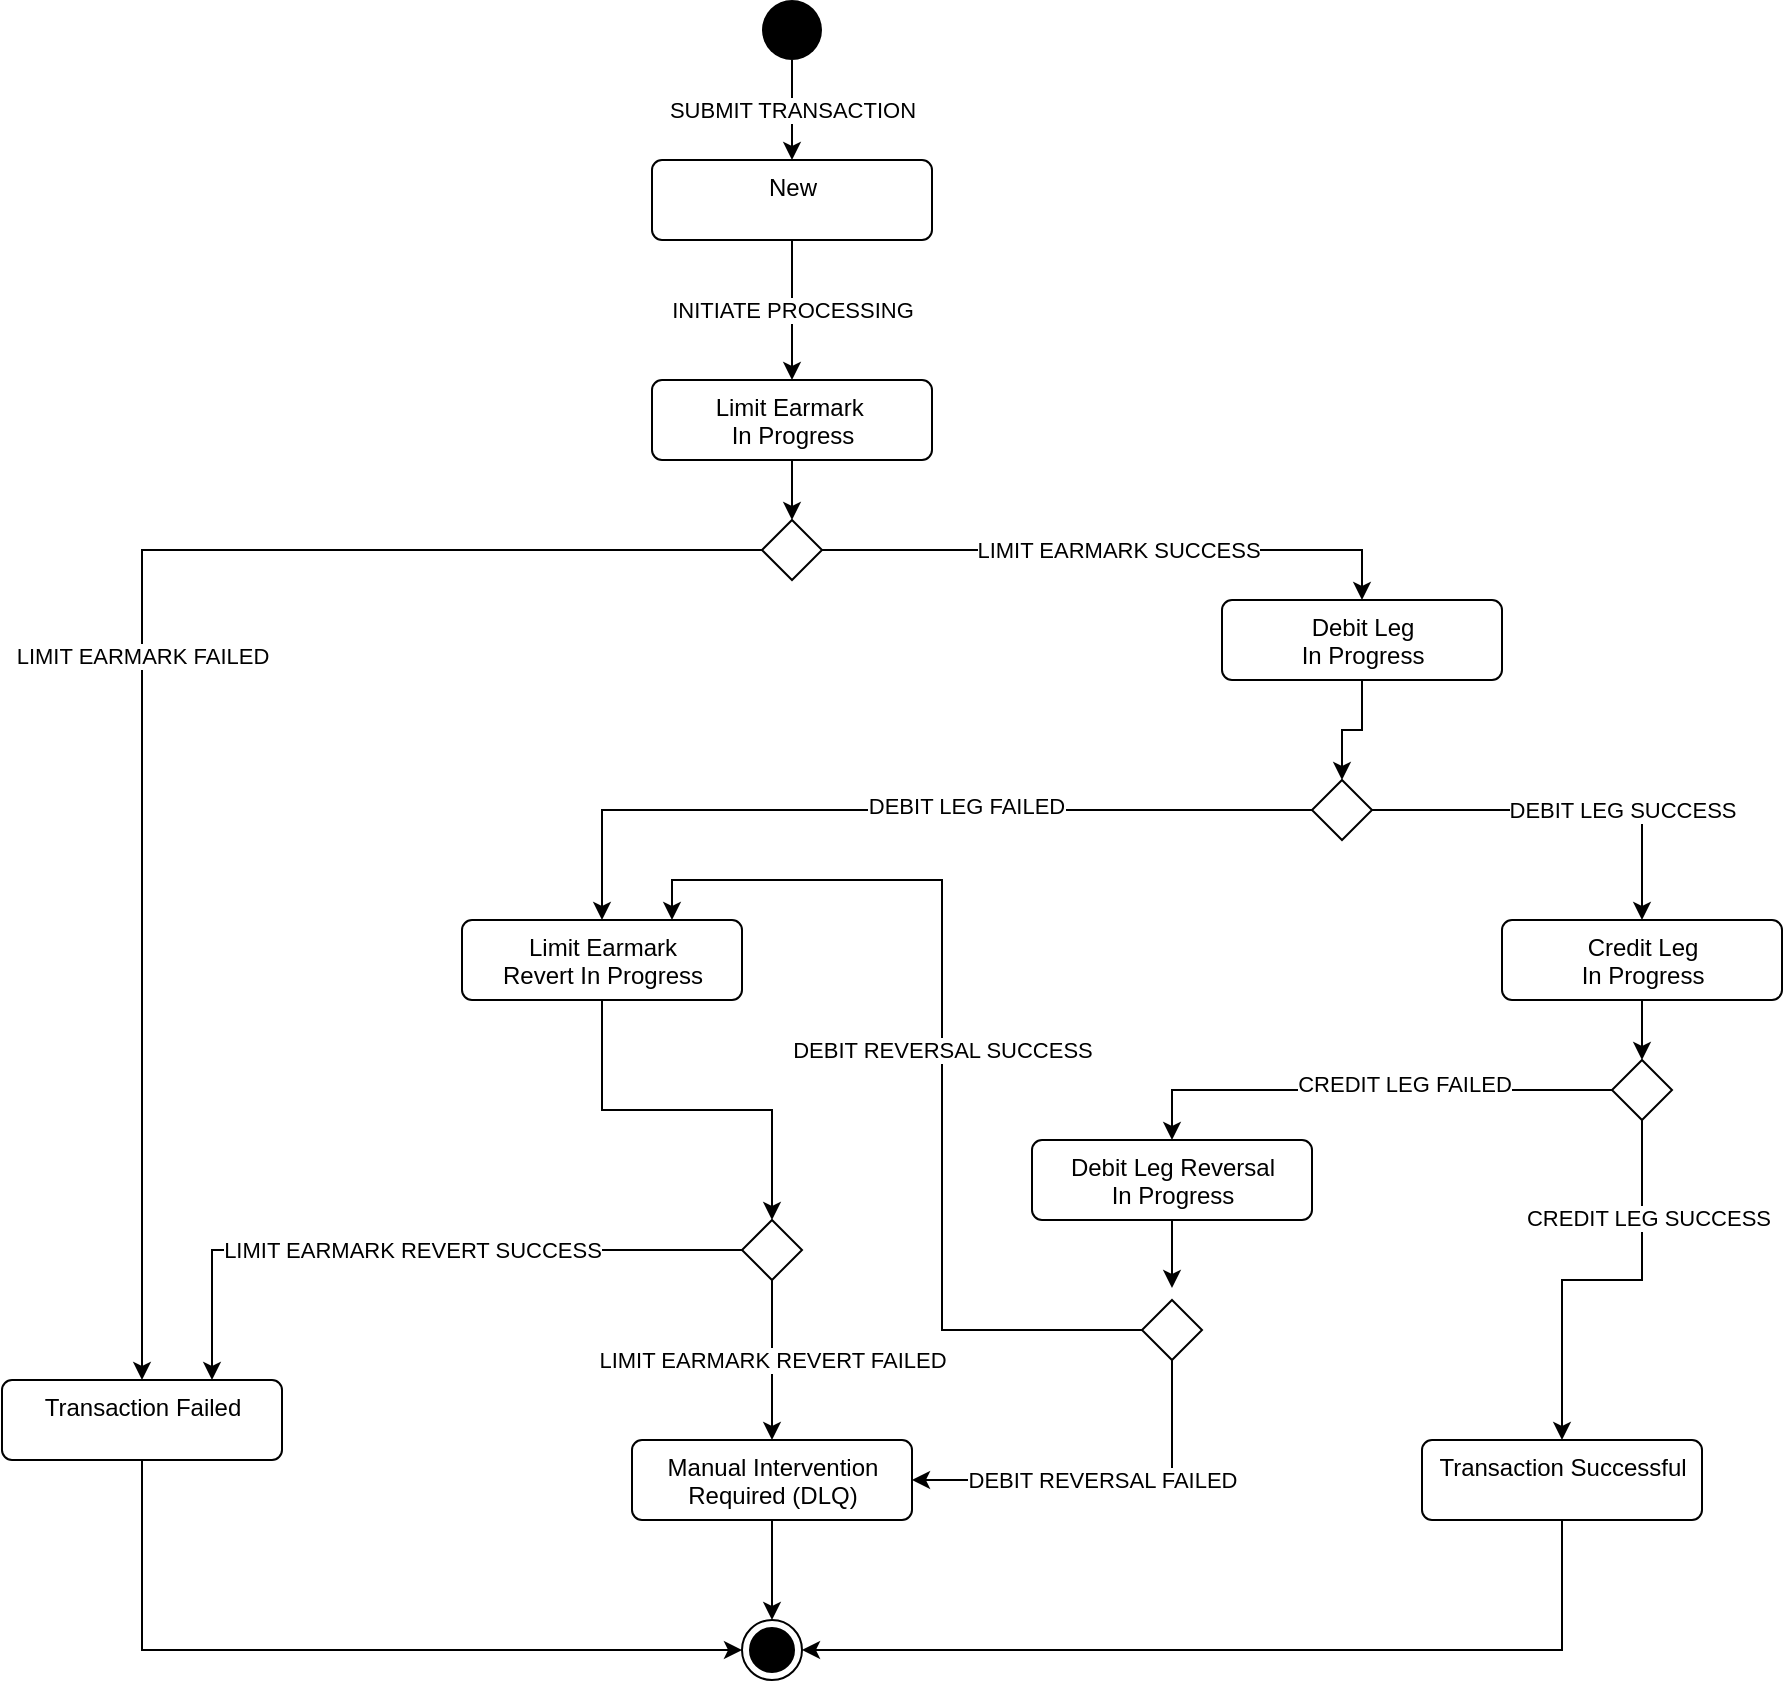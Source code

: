 <mxfile version="22.1.22" type="embed">
  <diagram name="Page-1" id="58cdce13-f638-feb5-8d6f-7d28b1aa9fa0">
    <mxGraphModel dx="1368" dy="775" grid="1" gridSize="10" guides="1" tooltips="1" connect="1" arrows="1" fold="1" page="1" pageScale="1" pageWidth="1100" pageHeight="850" background="#ffffff" math="0" shadow="0">
      <root>
        <mxCell id="0" />
        <mxCell id="1" parent="0" />
        <mxCell id="hhf359HqFBR3hBCcGEcJ-14" value="SUBMIT TRANSACTION" style="edgeStyle=orthogonalEdgeStyle;rounded=0;orthogonalLoop=1;jettySize=auto;html=1;" parent="1" source="hhf359HqFBR3hBCcGEcJ-1" target="hhf359HqFBR3hBCcGEcJ-3" edge="1">
          <mxGeometry relative="1" as="geometry" />
        </mxCell>
        <mxCell id="hhf359HqFBR3hBCcGEcJ-1" value="" style="ellipse;fillColor=#000000;strokeColor=none;" parent="1" vertex="1">
          <mxGeometry x="490" y="20" width="30" height="30" as="geometry" />
        </mxCell>
        <mxCell id="hhf359HqFBR3hBCcGEcJ-2" value="" style="ellipse;html=1;shape=endState;fillColor=#000000;strokeColor=#000000;" parent="1" vertex="1">
          <mxGeometry x="480" y="830" width="30" height="30" as="geometry" />
        </mxCell>
        <mxCell id="hhf359HqFBR3hBCcGEcJ-13" value="INITIATE PROCESSING" style="edgeStyle=orthogonalEdgeStyle;rounded=0;orthogonalLoop=1;jettySize=auto;html=1;" parent="1" source="hhf359HqFBR3hBCcGEcJ-3" target="hhf359HqFBR3hBCcGEcJ-12" edge="1">
          <mxGeometry relative="1" as="geometry" />
        </mxCell>
        <mxCell id="hhf359HqFBR3hBCcGEcJ-3" value="New" style="html=1;align=center;verticalAlign=top;rounded=1;absoluteArcSize=1;arcSize=10;dashed=0;" parent="1" vertex="1">
          <mxGeometry x="435" y="100" width="140" height="40" as="geometry" />
        </mxCell>
        <mxCell id="hhf359HqFBR3hBCcGEcJ-22" value="LIMIT EARMARK FAILED" style="edgeStyle=orthogonalEdgeStyle;rounded=0;orthogonalLoop=1;jettySize=auto;html=1;" parent="1" source="hhf359HqFBR3hBCcGEcJ-11" target="hhf359HqFBR3hBCcGEcJ-16" edge="1">
          <mxGeometry relative="1" as="geometry" />
        </mxCell>
        <mxCell id="hhf359HqFBR3hBCcGEcJ-23" value="LIMIT EARMARK SUCCESS" style="edgeStyle=orthogonalEdgeStyle;rounded=0;orthogonalLoop=1;jettySize=auto;html=1;" parent="1" source="hhf359HqFBR3hBCcGEcJ-11" target="hhf359HqFBR3hBCcGEcJ-21" edge="1">
          <mxGeometry relative="1" as="geometry" />
        </mxCell>
        <mxCell id="hhf359HqFBR3hBCcGEcJ-11" value="" style="rhombus;" parent="1" vertex="1">
          <mxGeometry x="490" y="280" width="30" height="30" as="geometry" />
        </mxCell>
        <mxCell id="hhf359HqFBR3hBCcGEcJ-28" value="" style="edgeStyle=orthogonalEdgeStyle;rounded=0;orthogonalLoop=1;jettySize=auto;html=1;" parent="1" source="hhf359HqFBR3hBCcGEcJ-12" target="hhf359HqFBR3hBCcGEcJ-11" edge="1">
          <mxGeometry relative="1" as="geometry" />
        </mxCell>
        <mxCell id="hhf359HqFBR3hBCcGEcJ-12" value="Limit Earmark&amp;nbsp;&lt;br&gt;In Progress" style="html=1;align=center;verticalAlign=top;rounded=1;absoluteArcSize=1;arcSize=10;dashed=0;" parent="1" vertex="1">
          <mxGeometry x="435" y="210" width="140" height="40" as="geometry" />
        </mxCell>
        <mxCell id="hhf359HqFBR3hBCcGEcJ-27" value="" style="edgeStyle=orthogonalEdgeStyle;rounded=0;orthogonalLoop=1;jettySize=auto;html=1;entryX=0;entryY=0.5;entryDx=0;entryDy=0;exitX=0.5;exitY=1;exitDx=0;exitDy=0;" parent="1" source="hhf359HqFBR3hBCcGEcJ-16" target="hhf359HqFBR3hBCcGEcJ-2" edge="1">
          <mxGeometry relative="1" as="geometry" />
        </mxCell>
        <mxCell id="hhf359HqFBR3hBCcGEcJ-16" value="Transaction Failed" style="html=1;align=center;verticalAlign=top;rounded=1;absoluteArcSize=1;arcSize=10;dashed=0;" parent="1" vertex="1">
          <mxGeometry x="110" y="710" width="140" height="40" as="geometry" />
        </mxCell>
        <mxCell id="hhf359HqFBR3hBCcGEcJ-40" value="" style="edgeStyle=orthogonalEdgeStyle;rounded=0;orthogonalLoop=1;jettySize=auto;html=1;" parent="1" source="hhf359HqFBR3hBCcGEcJ-18" target="hhf359HqFBR3hBCcGEcJ-39" edge="1">
          <mxGeometry relative="1" as="geometry" />
        </mxCell>
        <mxCell id="hhf359HqFBR3hBCcGEcJ-18" value="Credit Leg&lt;br&gt;In Progress" style="html=1;align=center;verticalAlign=top;rounded=1;absoluteArcSize=1;arcSize=10;dashed=0;" parent="1" vertex="1">
          <mxGeometry x="860" y="480" width="140" height="40" as="geometry" />
        </mxCell>
        <mxCell id="hhf359HqFBR3hBCcGEcJ-19" value="Limit Earmark&lt;br&gt;Revert In Progress" style="html=1;align=center;verticalAlign=top;rounded=1;absoluteArcSize=1;arcSize=10;dashed=0;" parent="1" vertex="1">
          <mxGeometry x="340" y="480" width="140" height="40" as="geometry" />
        </mxCell>
        <mxCell id="hhf359HqFBR3hBCcGEcJ-26" value="" style="edgeStyle=orthogonalEdgeStyle;rounded=0;orthogonalLoop=1;jettySize=auto;html=1;" parent="1" source="hhf359HqFBR3hBCcGEcJ-20" target="hhf359HqFBR3hBCcGEcJ-2" edge="1">
          <mxGeometry relative="1" as="geometry" />
        </mxCell>
        <mxCell id="hhf359HqFBR3hBCcGEcJ-20" value="Manual Intervention&lt;br&gt;Required (DLQ)" style="html=1;align=center;verticalAlign=top;rounded=1;absoluteArcSize=1;arcSize=10;dashed=0;" parent="1" vertex="1">
          <mxGeometry x="425" y="740" width="140" height="40" as="geometry" />
        </mxCell>
        <mxCell id="hhf359HqFBR3hBCcGEcJ-32" value="" style="edgeStyle=orthogonalEdgeStyle;rounded=0;orthogonalLoop=1;jettySize=auto;html=1;" parent="1" source="hhf359HqFBR3hBCcGEcJ-21" target="hhf359HqFBR3hBCcGEcJ-31" edge="1">
          <mxGeometry relative="1" as="geometry" />
        </mxCell>
        <mxCell id="hhf359HqFBR3hBCcGEcJ-21" value="Debit Leg&lt;br&gt;In Progress" style="html=1;align=center;verticalAlign=top;rounded=1;absoluteArcSize=1;arcSize=10;dashed=0;" parent="1" vertex="1">
          <mxGeometry x="720" y="320" width="140" height="40" as="geometry" />
        </mxCell>
        <mxCell id="hhf359HqFBR3hBCcGEcJ-33" value="" style="edgeStyle=orthogonalEdgeStyle;rounded=0;orthogonalLoop=1;jettySize=auto;html=1;" parent="1" source="hhf359HqFBR3hBCcGEcJ-31" target="hhf359HqFBR3hBCcGEcJ-19" edge="1">
          <mxGeometry relative="1" as="geometry" />
        </mxCell>
        <mxCell id="hhf359HqFBR3hBCcGEcJ-34" value="DEBIT LEG FAILED" style="edgeLabel;html=1;align=center;verticalAlign=middle;resizable=0;points=[];" parent="hhf359HqFBR3hBCcGEcJ-33" vertex="1" connectable="0">
          <mxGeometry x="-0.157" y="-2" relative="1" as="geometry">
            <mxPoint as="offset" />
          </mxGeometry>
        </mxCell>
        <mxCell id="hhf359HqFBR3hBCcGEcJ-35" value="" style="edgeStyle=orthogonalEdgeStyle;rounded=0;orthogonalLoop=1;jettySize=auto;html=1;" parent="1" source="hhf359HqFBR3hBCcGEcJ-31" target="hhf359HqFBR3hBCcGEcJ-18" edge="1">
          <mxGeometry relative="1" as="geometry" />
        </mxCell>
        <mxCell id="hhf359HqFBR3hBCcGEcJ-37" value="DEBIT LEG SUCCESS" style="edgeLabel;html=1;align=center;verticalAlign=middle;resizable=0;points=[];" parent="hhf359HqFBR3hBCcGEcJ-35" vertex="1" connectable="0">
          <mxGeometry x="-0.168" y="1" relative="1" as="geometry">
            <mxPoint x="46" y="1" as="offset" />
          </mxGeometry>
        </mxCell>
        <mxCell id="hhf359HqFBR3hBCcGEcJ-31" value="" style="rhombus;" parent="1" vertex="1">
          <mxGeometry x="765" y="410" width="30" height="30" as="geometry" />
        </mxCell>
        <mxCell id="hhf359HqFBR3hBCcGEcJ-44" value="" style="edgeStyle=orthogonalEdgeStyle;rounded=0;orthogonalLoop=1;jettySize=auto;html=1;entryX=0.5;entryY=0;entryDx=0;entryDy=0;" parent="1" source="hhf359HqFBR3hBCcGEcJ-39" target="hhf359HqFBR3hBCcGEcJ-42" edge="1">
          <mxGeometry relative="1" as="geometry" />
        </mxCell>
        <mxCell id="hhf359HqFBR3hBCcGEcJ-64" value="CREDIT LEG FAILED" style="edgeLabel;html=1;align=center;verticalAlign=middle;resizable=0;points=[];" parent="hhf359HqFBR3hBCcGEcJ-44" vertex="1" connectable="0">
          <mxGeometry x="-0.151" y="-3" relative="1" as="geometry">
            <mxPoint as="offset" />
          </mxGeometry>
        </mxCell>
        <mxCell id="hhf359HqFBR3hBCcGEcJ-45" value="" style="edgeStyle=orthogonalEdgeStyle;rounded=0;orthogonalLoop=1;jettySize=auto;html=1;" parent="1" source="hhf359HqFBR3hBCcGEcJ-39" target="hhf359HqFBR3hBCcGEcJ-43" edge="1">
          <mxGeometry relative="1" as="geometry" />
        </mxCell>
        <mxCell id="hhf359HqFBR3hBCcGEcJ-47" value="CREDIT LEG SUCCESS" style="edgeLabel;html=1;align=center;verticalAlign=middle;resizable=0;points=[];" parent="hhf359HqFBR3hBCcGEcJ-45" vertex="1" connectable="0">
          <mxGeometry x="-0.511" y="3" relative="1" as="geometry">
            <mxPoint as="offset" />
          </mxGeometry>
        </mxCell>
        <mxCell id="hhf359HqFBR3hBCcGEcJ-39" value="" style="rhombus;" parent="1" vertex="1">
          <mxGeometry x="915" y="550" width="30" height="30" as="geometry" />
        </mxCell>
        <mxCell id="hhf359HqFBR3hBCcGEcJ-50" style="edgeStyle=orthogonalEdgeStyle;rounded=0;orthogonalLoop=1;jettySize=auto;html=1;entryX=0.5;entryY=0;entryDx=0;entryDy=0;exitX=0.5;exitY=1;exitDx=0;exitDy=0;" parent="1" source="hhf359HqFBR3hBCcGEcJ-19" target="hhf359HqFBR3hBCcGEcJ-48" edge="1">
          <mxGeometry relative="1" as="geometry" />
        </mxCell>
        <mxCell id="hhf359HqFBR3hBCcGEcJ-57" style="edgeStyle=orthogonalEdgeStyle;rounded=0;orthogonalLoop=1;jettySize=auto;html=1;entryX=0.5;entryY=-0.2;entryDx=0;entryDy=0;entryPerimeter=0;" parent="1" source="hhf359HqFBR3hBCcGEcJ-42" target="hhf359HqFBR3hBCcGEcJ-56" edge="1">
          <mxGeometry relative="1" as="geometry" />
        </mxCell>
        <mxCell id="hhf359HqFBR3hBCcGEcJ-42" value="Debit Leg Reversal&lt;br&gt;In Progress" style="html=1;align=center;verticalAlign=top;rounded=1;absoluteArcSize=1;arcSize=10;dashed=0;" parent="1" vertex="1">
          <mxGeometry x="625" y="590" width="140" height="40" as="geometry" />
        </mxCell>
        <mxCell id="hhf359HqFBR3hBCcGEcJ-46" style="edgeStyle=orthogonalEdgeStyle;rounded=0;orthogonalLoop=1;jettySize=auto;html=1;entryX=1;entryY=0.5;entryDx=0;entryDy=0;exitX=0.5;exitY=1;exitDx=0;exitDy=0;" parent="1" source="hhf359HqFBR3hBCcGEcJ-43" target="hhf359HqFBR3hBCcGEcJ-2" edge="1">
          <mxGeometry relative="1" as="geometry" />
        </mxCell>
        <mxCell id="hhf359HqFBR3hBCcGEcJ-43" value="Transaction Successful" style="html=1;align=center;verticalAlign=top;rounded=1;absoluteArcSize=1;arcSize=10;dashed=0;" parent="1" vertex="1">
          <mxGeometry x="820" y="740" width="140" height="40" as="geometry" />
        </mxCell>
        <mxCell id="hhf359HqFBR3hBCcGEcJ-53" value="LIMIT EARMARK REVERT SUCCESS" style="edgeStyle=orthogonalEdgeStyle;rounded=0;orthogonalLoop=1;jettySize=auto;html=1;entryX=0.75;entryY=0;entryDx=0;entryDy=0;" parent="1" source="hhf359HqFBR3hBCcGEcJ-48" target="hhf359HqFBR3hBCcGEcJ-16" edge="1">
          <mxGeometry relative="1" as="geometry" />
        </mxCell>
        <mxCell id="hhf359HqFBR3hBCcGEcJ-55" value="LIMIT EARMARK REVERT FAILED" style="edgeStyle=orthogonalEdgeStyle;rounded=0;orthogonalLoop=1;jettySize=auto;html=1;entryX=0.5;entryY=0;entryDx=0;entryDy=0;" parent="1" source="hhf359HqFBR3hBCcGEcJ-48" target="hhf359HqFBR3hBCcGEcJ-20" edge="1">
          <mxGeometry relative="1" as="geometry" />
        </mxCell>
        <mxCell id="hhf359HqFBR3hBCcGEcJ-48" value="" style="rhombus;" parent="1" vertex="1">
          <mxGeometry x="480" y="630" width="30" height="30" as="geometry" />
        </mxCell>
        <mxCell id="hhf359HqFBR3hBCcGEcJ-58" value="DEBIT REVERSAL SUCCESS" style="edgeStyle=orthogonalEdgeStyle;rounded=0;orthogonalLoop=1;jettySize=auto;html=1;entryX=0.75;entryY=0;entryDx=0;entryDy=0;" parent="1" source="hhf359HqFBR3hBCcGEcJ-56" target="hhf359HqFBR3hBCcGEcJ-19" edge="1">
          <mxGeometry relative="1" as="geometry" />
        </mxCell>
        <mxCell id="hhf359HqFBR3hBCcGEcJ-61" value="DEBIT REVERSAL FAILED" style="edgeStyle=orthogonalEdgeStyle;rounded=0;orthogonalLoop=1;jettySize=auto;html=1;entryX=1;entryY=0.5;entryDx=0;entryDy=0;exitX=0.5;exitY=1;exitDx=0;exitDy=0;" parent="1" source="hhf359HqFBR3hBCcGEcJ-56" target="hhf359HqFBR3hBCcGEcJ-20" edge="1">
          <mxGeometry relative="1" as="geometry" />
        </mxCell>
        <mxCell id="hhf359HqFBR3hBCcGEcJ-56" value="" style="rhombus;" parent="1" vertex="1">
          <mxGeometry x="680" y="670" width="30" height="30" as="geometry" />
        </mxCell>
      </root>
    </mxGraphModel>
  </diagram>
</mxfile>
